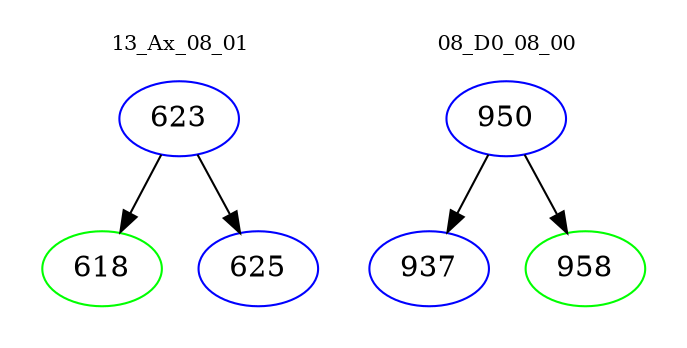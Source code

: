 digraph{
subgraph cluster_0 {
color = white
label = "13_Ax_08_01";
fontsize=10;
T0_623 [label="623", color="blue"]
T0_623 -> T0_618 [color="black"]
T0_618 [label="618", color="green"]
T0_623 -> T0_625 [color="black"]
T0_625 [label="625", color="blue"]
}
subgraph cluster_1 {
color = white
label = "08_D0_08_00";
fontsize=10;
T1_950 [label="950", color="blue"]
T1_950 -> T1_937 [color="black"]
T1_937 [label="937", color="blue"]
T1_950 -> T1_958 [color="black"]
T1_958 [label="958", color="green"]
}
}
